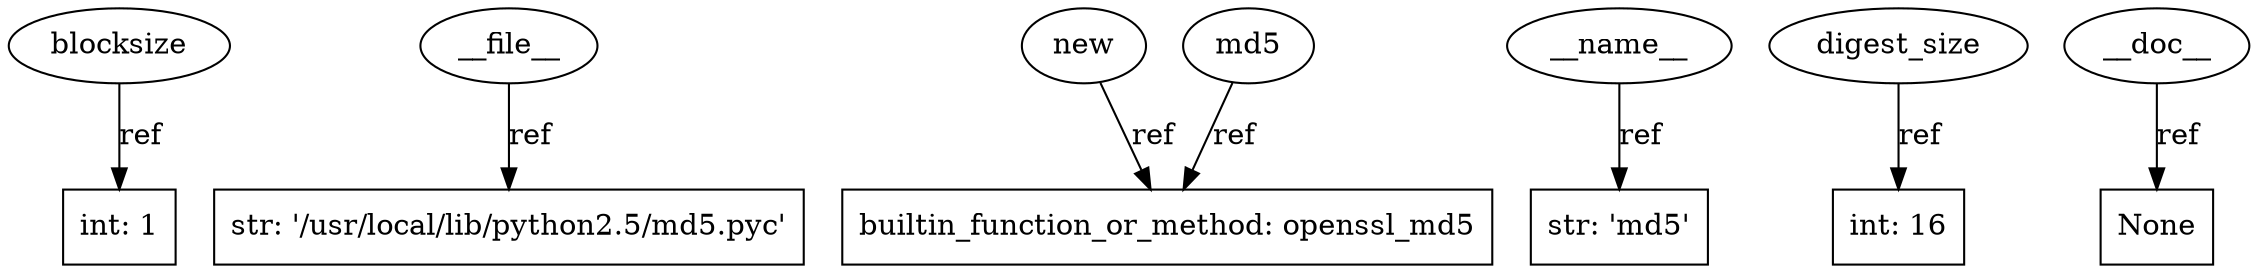 digraph G {
    overlap=false;

    name3768672 [label="blocksize", shape="ellipse"];
    int8402312 [label="int: 1", shape="box"];
    name1686528 [label="__file__", shape="ellipse"];
    str3797864 [label="str: '/usr/local/lib/python2.5/md5.pyc'", shape="box"];
    name1774080 [label="new", shape="ellipse"];
    builtin_function_or_method3746632 [label="builtin_function_or_method: openssl_md5", shape="box"];
    name1599392 [label="__name__", shape="ellipse"];
    str3789760 [label="str: 'md5'", shape="box"];
    name3771912 [label="digest_size", shape="ellipse"];
    int8402132 [label="int: 16", shape="box"];
    name1599232 [label="__doc__", shape="ellipse"];
    none [label="None", shape="box"];
    name3518880 [label="md5", shape="ellipse"];
    builtin_function_or_method3746632 [label="builtin_function_or_method: openssl_md5", shape="box"];

    name3768672 -> int8402312 [label="ref"];
    name1686528 -> str3797864 [label="ref"];
    name1774080 -> builtin_function_or_method3746632 [label="ref"];
    name1599392 -> str3789760 [label="ref"];
    name3771912 -> int8402132 [label="ref"];
    name1599232 -> none [label="ref"];
    name3518880 -> builtin_function_or_method3746632 [label="ref"];

}

